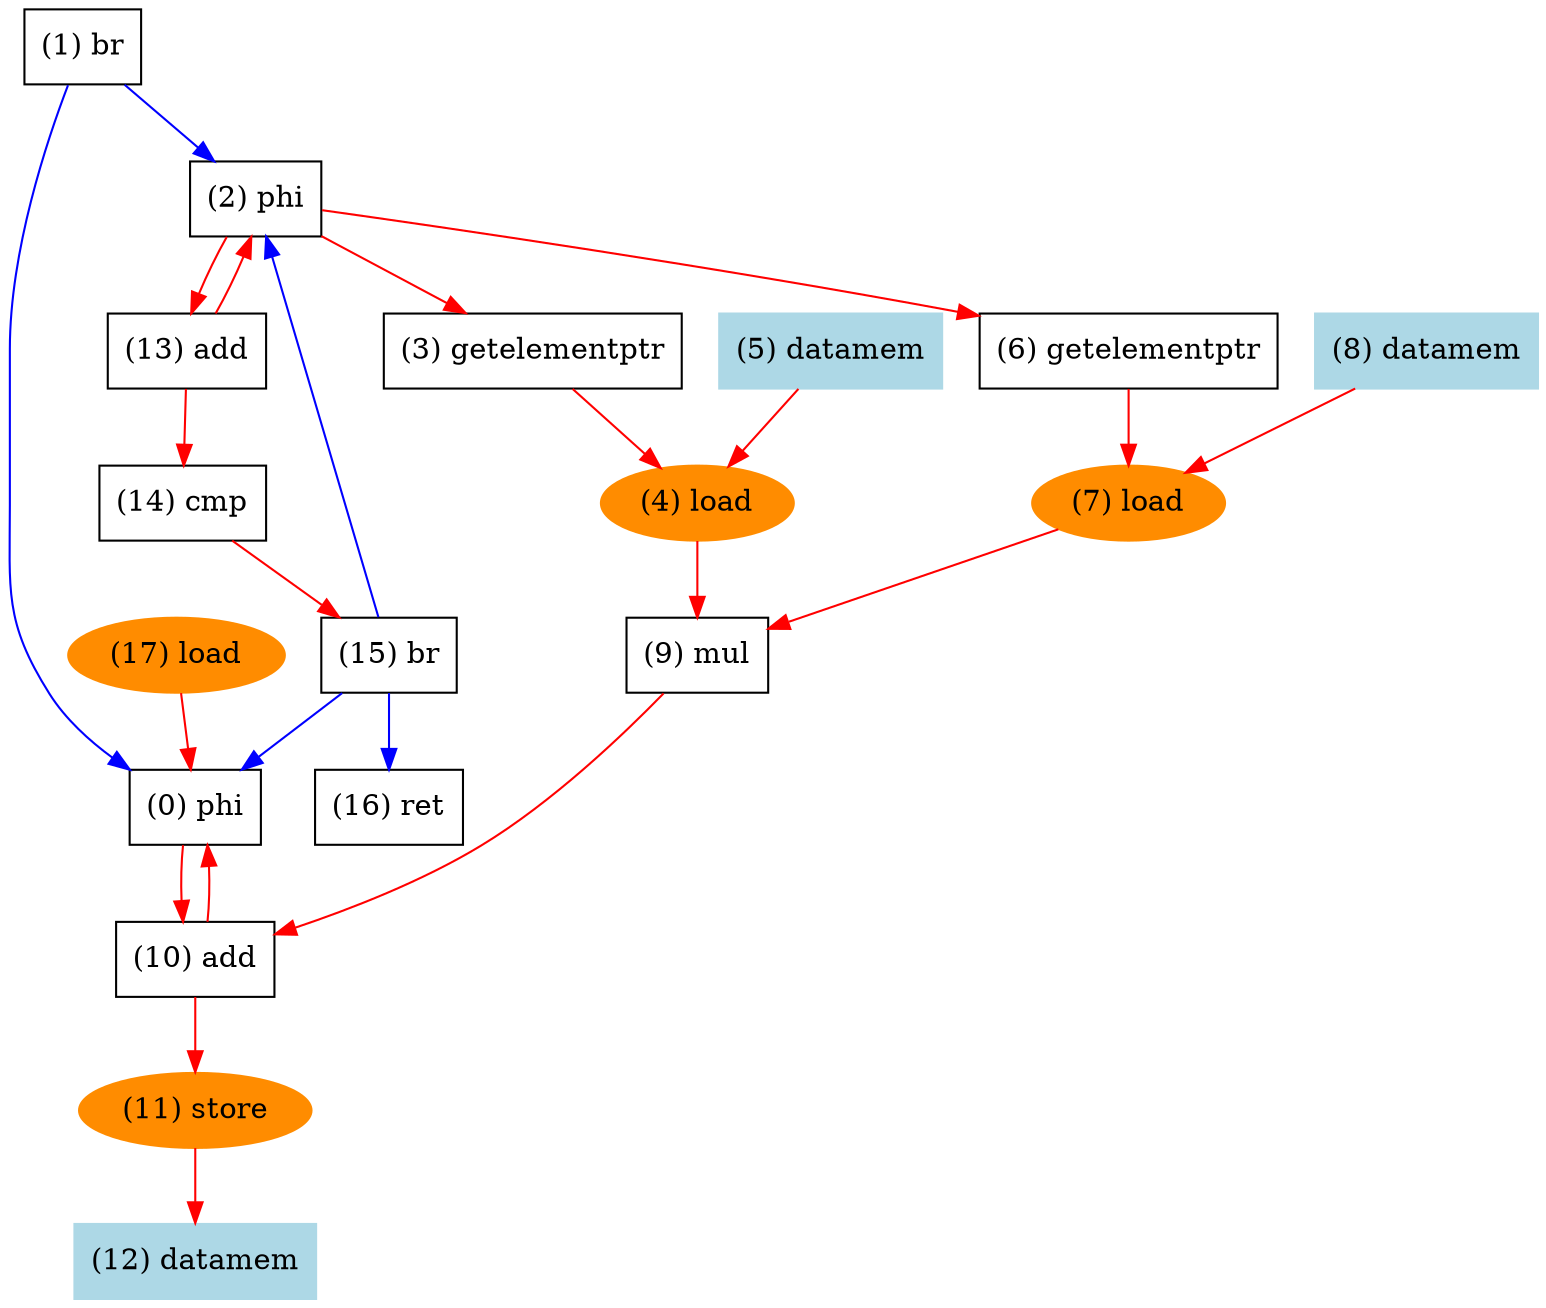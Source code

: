 digraph "DFG for'_Z6kernelPfS_S_S_S_' function" {
	Node0phi[shape=record, label="(0) phi"];
	Node1br[shape=record, label="(1) br"];
	Node2phi[shape=record, label="(2) phi"];
	Node3getelementptr[shape=record, label="(3) getelementptr"];
	Node4load[shape=oval, color=darkorange, style=filled, label="(4) load"];
	Node5datamem[shape=record, color=lightblue, style=filled, label="(5) datamem"];
	Node6getelementptr[shape=record, label="(6) getelementptr"];
	Node7load[shape=oval, color=darkorange, style=filled, label="(7) load"];
	Node8datamem[shape=record, color=lightblue, style=filled, label="(8) datamem"];
	Node9mul[shape=record, label="(9) mul"];
	Node10add[shape=record, label="(10) add"];
	Node11store[shape=oval, color=darkorange, style=filled, label="(11) store"];
	Node12datamem[shape=record, color=lightblue, style=filled, label="(12) datamem"];
	Node13add[shape=record, label="(13) add"];
	Node14cmp[shape=record, label="(14) cmp"];
	Node15br[shape=record, label="(15) br"];
	Node16ret[shape=record, label="(16) ret"];
	Node17load[shape=oval, color=darkorange, style=filled, label="(17) load"];
edge [color=blue]
	Node1br -> Node0phi
	Node1br -> Node2phi
	Node15br -> Node16ret
	Node15br -> Node0phi
	Node15br -> Node2phi
edge [color=red]
	Node5datamem -> Node4load
	Node8datamem -> Node7load
	Node11store -> Node12datamem
	Node10add -> Node11store
	Node17load -> Node0phi
	Node10add -> Node0phi
	Node13add -> Node2phi
	Node2phi -> Node3getelementptr
	Node3getelementptr -> Node4load
	Node2phi -> Node6getelementptr
	Node6getelementptr -> Node7load
	Node4load -> Node9mul
	Node7load -> Node9mul
	Node0phi -> Node10add
	Node9mul -> Node10add
	Node2phi -> Node13add
	Node13add -> Node14cmp
	Node14cmp -> Node15br
}
